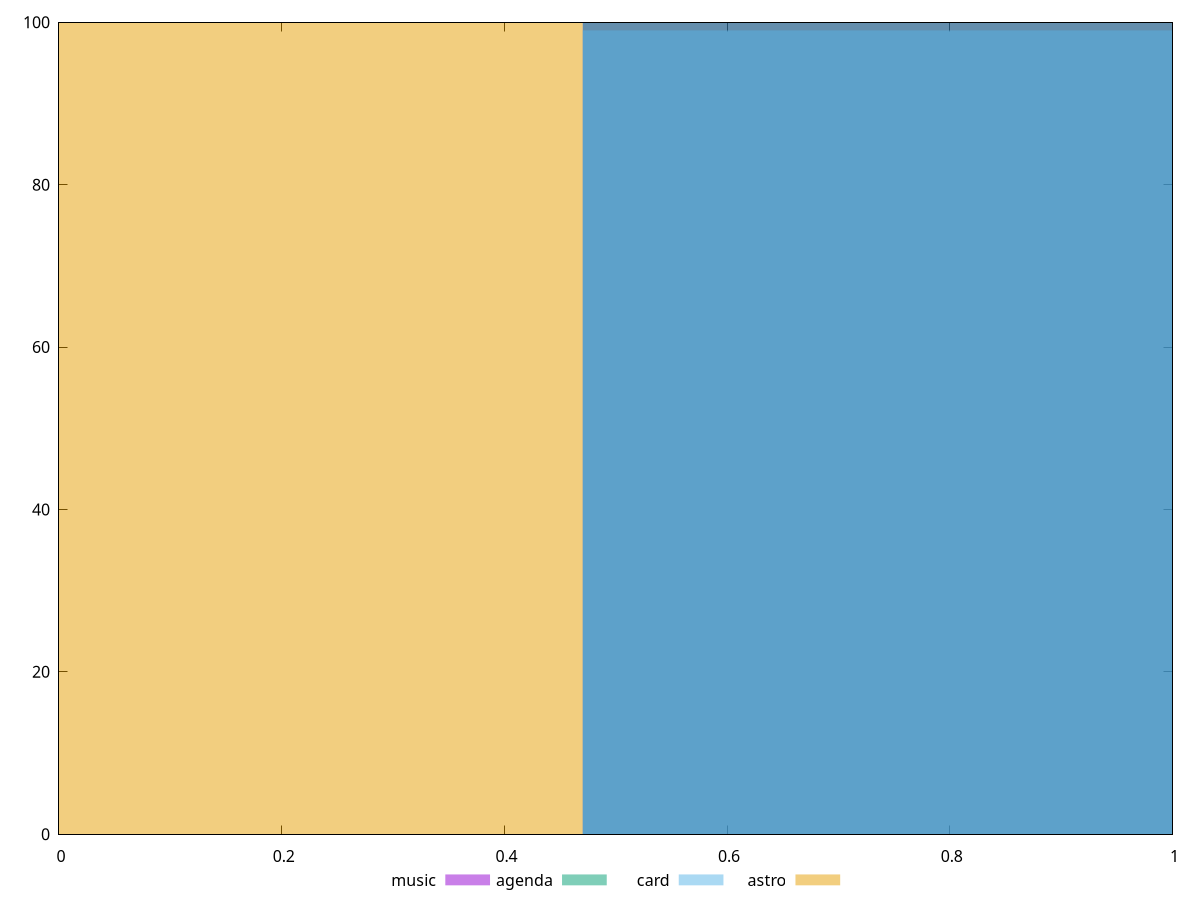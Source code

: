 reset

$music <<EOF
0.9405882102053407 100
EOF

$agenda <<EOF
0.9405882102053407 100
EOF

$card <<EOF
0.9405882102053407 99
EOF

$astro <<EOF
0 100
EOF

set key outside below
set boxwidth 0.9405882102053407
set xrange [0:1]
set yrange [0:100]
set trange [0:100]
set style fill transparent solid 0.5 noborder
set terminal svg size 640, 520 enhanced background rgb 'white'
set output "reports/report_00030_2021-02-24T20-42-31.540Z/font-display/comparison/histogram/all_score.svg"

plot $music title "music" with boxes, \
     $agenda title "agenda" with boxes, \
     $card title "card" with boxes, \
     $astro title "astro" with boxes

reset
